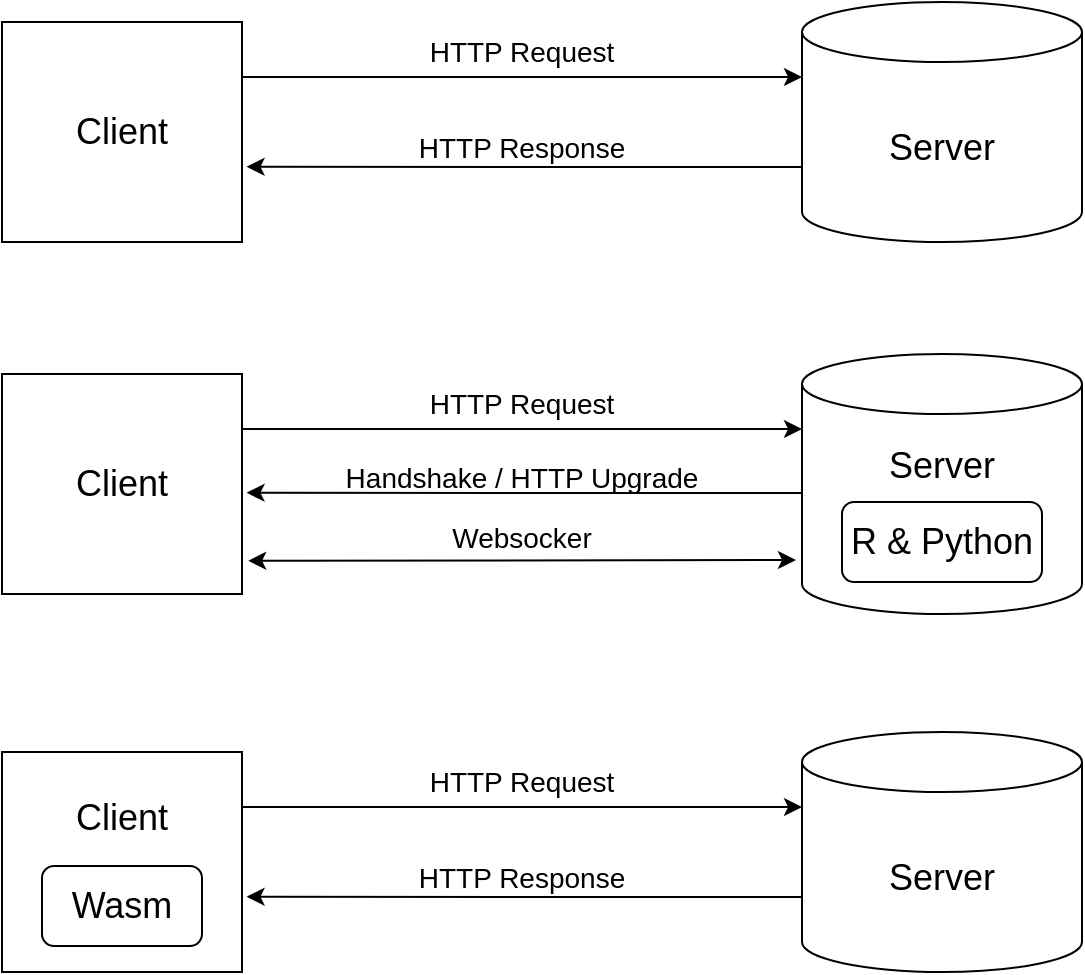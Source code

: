 <mxfile version="24.7.5">
  <diagram name="Page-1" id="pElQcQjkRAHEgcCCsfVA">
    <mxGraphModel dx="1080" dy="782" grid="1" gridSize="10" guides="1" tooltips="1" connect="1" arrows="1" fold="1" page="1" pageScale="1" pageWidth="827" pageHeight="583" math="0" shadow="0">
      <root>
        <mxCell id="0" />
        <mxCell id="1" parent="0" />
        <mxCell id="_7z8FOq97Lfbf4xDqrjI-1" value="&lt;font style=&quot;font-size: 18px;&quot;&gt;Server&lt;/font&gt;" style="shape=cylinder3;whiteSpace=wrap;html=1;boundedLbl=1;backgroundOutline=1;size=15;" vertex="1" parent="1">
          <mxGeometry x="555" y="37" width="140" height="120" as="geometry" />
        </mxCell>
        <mxCell id="_7z8FOq97Lfbf4xDqrjI-2" value="&lt;font style=&quot;font-size: 18px;&quot;&gt;Client&lt;/font&gt;" style="rounded=0;whiteSpace=wrap;html=1;" vertex="1" parent="1">
          <mxGeometry x="155" y="47" width="120" height="110" as="geometry" />
        </mxCell>
        <mxCell id="_7z8FOq97Lfbf4xDqrjI-4" value="" style="endArrow=classic;html=1;rounded=0;exitX=1;exitY=0.25;exitDx=0;exitDy=0;entryX=0;entryY=0;entryDx=0;entryDy=37.5;entryPerimeter=0;" edge="1" parent="1" source="_7z8FOq97Lfbf4xDqrjI-2" target="_7z8FOq97Lfbf4xDqrjI-1">
          <mxGeometry width="50" height="50" relative="1" as="geometry">
            <mxPoint x="485" y="327" as="sourcePoint" />
            <mxPoint x="535" y="277" as="targetPoint" />
          </mxGeometry>
        </mxCell>
        <mxCell id="_7z8FOq97Lfbf4xDqrjI-5" value="" style="endArrow=classic;html=1;rounded=0;exitX=0;exitY=0;exitDx=0;exitDy=82.5;exitPerimeter=0;entryX=1.019;entryY=0.658;entryDx=0;entryDy=0;entryPerimeter=0;" edge="1" parent="1" source="_7z8FOq97Lfbf4xDqrjI-1" target="_7z8FOq97Lfbf4xDqrjI-2">
          <mxGeometry width="50" height="50" relative="1" as="geometry">
            <mxPoint x="485" y="327" as="sourcePoint" />
            <mxPoint x="535" y="277" as="targetPoint" />
          </mxGeometry>
        </mxCell>
        <mxCell id="_7z8FOq97Lfbf4xDqrjI-6" value="&lt;font style=&quot;font-size: 14px;&quot;&gt;HTTP Request&lt;/font&gt;" style="text;html=1;align=center;verticalAlign=middle;whiteSpace=wrap;rounded=0;" vertex="1" parent="1">
          <mxGeometry x="365" y="47" width="100" height="30" as="geometry" />
        </mxCell>
        <mxCell id="_7z8FOq97Lfbf4xDqrjI-7" value="&lt;font style=&quot;font-size: 14px;&quot;&gt;HTTP Response&lt;/font&gt;" style="text;html=1;align=center;verticalAlign=middle;whiteSpace=wrap;rounded=0;" vertex="1" parent="1">
          <mxGeometry x="360" y="95" width="110" height="30" as="geometry" />
        </mxCell>
        <mxCell id="_7z8FOq97Lfbf4xDqrjI-8" value="&lt;font style=&quot;font-size: 18px;&quot;&gt;Server&lt;/font&gt;&lt;div&gt;&lt;font style=&quot;font-size: 18px;&quot;&gt;&lt;br&gt;&lt;/font&gt;&lt;/div&gt;&lt;div&gt;&lt;font style=&quot;font-size: 18px;&quot;&gt;&lt;br&gt;&lt;/font&gt;&lt;/div&gt;" style="shape=cylinder3;whiteSpace=wrap;html=1;boundedLbl=1;backgroundOutline=1;size=15;" vertex="1" parent="1">
          <mxGeometry x="555" y="213" width="140" height="130" as="geometry" />
        </mxCell>
        <mxCell id="_7z8FOq97Lfbf4xDqrjI-9" value="&lt;font style=&quot;font-size: 18px;&quot;&gt;Client&lt;/font&gt;" style="rounded=0;whiteSpace=wrap;html=1;" vertex="1" parent="1">
          <mxGeometry x="155" y="223" width="120" height="110" as="geometry" />
        </mxCell>
        <mxCell id="_7z8FOq97Lfbf4xDqrjI-10" value="" style="endArrow=classic;html=1;rounded=0;exitX=1;exitY=0.25;exitDx=0;exitDy=0;entryX=0;entryY=0;entryDx=0;entryDy=37.5;entryPerimeter=0;" edge="1" parent="1" source="_7z8FOq97Lfbf4xDqrjI-9" target="_7z8FOq97Lfbf4xDqrjI-8">
          <mxGeometry width="50" height="50" relative="1" as="geometry">
            <mxPoint x="485" y="503" as="sourcePoint" />
            <mxPoint x="535" y="453" as="targetPoint" />
          </mxGeometry>
        </mxCell>
        <mxCell id="_7z8FOq97Lfbf4xDqrjI-11" value="" style="endArrow=classic;html=1;rounded=0;exitX=0;exitY=0;exitDx=0;exitDy=82.5;exitPerimeter=0;entryX=1.019;entryY=0.658;entryDx=0;entryDy=0;entryPerimeter=0;" edge="1" parent="1">
          <mxGeometry width="50" height="50" relative="1" as="geometry">
            <mxPoint x="555" y="282.5" as="sourcePoint" />
            <mxPoint x="277.28" y="282.38" as="targetPoint" />
          </mxGeometry>
        </mxCell>
        <mxCell id="_7z8FOq97Lfbf4xDqrjI-12" value="&lt;font style=&quot;font-size: 14px;&quot;&gt;HTTP Request&lt;/font&gt;" style="text;html=1;align=center;verticalAlign=middle;whiteSpace=wrap;rounded=0;" vertex="1" parent="1">
          <mxGeometry x="365" y="223" width="100" height="30" as="geometry" />
        </mxCell>
        <mxCell id="_7z8FOq97Lfbf4xDqrjI-13" value="&lt;font style=&quot;font-size: 14px;&quot;&gt;Handshake / HTTP Upgrade&lt;/font&gt;" style="text;html=1;align=center;verticalAlign=middle;whiteSpace=wrap;rounded=0;" vertex="1" parent="1">
          <mxGeometry x="310" y="260" width="210" height="30" as="geometry" />
        </mxCell>
        <mxCell id="_7z8FOq97Lfbf4xDqrjI-14" value="" style="endArrow=classic;startArrow=classic;html=1;rounded=0;exitX=1.009;exitY=0.849;exitDx=0;exitDy=0;exitPerimeter=0;" edge="1" parent="1">
          <mxGeometry width="50" height="50" relative="1" as="geometry">
            <mxPoint x="278.08" y="316.39" as="sourcePoint" />
            <mxPoint x="552" y="316" as="targetPoint" />
          </mxGeometry>
        </mxCell>
        <mxCell id="_7z8FOq97Lfbf4xDqrjI-15" value="&lt;font style=&quot;font-size: 14px;&quot;&gt;Websocker&lt;/font&gt;" style="text;html=1;align=center;verticalAlign=middle;whiteSpace=wrap;rounded=0;" vertex="1" parent="1">
          <mxGeometry x="375" y="290" width="80" height="30" as="geometry" />
        </mxCell>
        <mxCell id="_7z8FOq97Lfbf4xDqrjI-24" value="&lt;font style=&quot;font-size: 18px;&quot;&gt;Server&lt;/font&gt;" style="shape=cylinder3;whiteSpace=wrap;html=1;boundedLbl=1;backgroundOutline=1;size=15;" vertex="1" parent="1">
          <mxGeometry x="555" y="402" width="140" height="120" as="geometry" />
        </mxCell>
        <mxCell id="_7z8FOq97Lfbf4xDqrjI-25" value="&lt;font style=&quot;font-size: 18px;&quot;&gt;Client&lt;/font&gt;&lt;div&gt;&lt;font style=&quot;font-size: 18px;&quot;&gt;&lt;br&gt;&lt;/font&gt;&lt;/div&gt;&lt;div&gt;&lt;font style=&quot;font-size: 18px;&quot;&gt;&lt;br&gt;&lt;/font&gt;&lt;/div&gt;" style="rounded=0;whiteSpace=wrap;html=1;" vertex="1" parent="1">
          <mxGeometry x="155" y="412" width="120" height="110" as="geometry" />
        </mxCell>
        <mxCell id="_7z8FOq97Lfbf4xDqrjI-26" value="" style="endArrow=classic;html=1;rounded=0;exitX=1;exitY=0.25;exitDx=0;exitDy=0;entryX=0;entryY=0;entryDx=0;entryDy=37.5;entryPerimeter=0;" edge="1" parent="1" source="_7z8FOq97Lfbf4xDqrjI-25" target="_7z8FOq97Lfbf4xDqrjI-24">
          <mxGeometry width="50" height="50" relative="1" as="geometry">
            <mxPoint x="485" y="692" as="sourcePoint" />
            <mxPoint x="535" y="642" as="targetPoint" />
          </mxGeometry>
        </mxCell>
        <mxCell id="_7z8FOq97Lfbf4xDqrjI-27" value="" style="endArrow=classic;html=1;rounded=0;exitX=0;exitY=0;exitDx=0;exitDy=82.5;exitPerimeter=0;entryX=1.019;entryY=0.658;entryDx=0;entryDy=0;entryPerimeter=0;" edge="1" parent="1" source="_7z8FOq97Lfbf4xDqrjI-24" target="_7z8FOq97Lfbf4xDqrjI-25">
          <mxGeometry width="50" height="50" relative="1" as="geometry">
            <mxPoint x="485" y="692" as="sourcePoint" />
            <mxPoint x="535" y="642" as="targetPoint" />
          </mxGeometry>
        </mxCell>
        <mxCell id="_7z8FOq97Lfbf4xDqrjI-28" value="&lt;font style=&quot;font-size: 14px;&quot;&gt;HTTP Request&lt;/font&gt;" style="text;html=1;align=center;verticalAlign=middle;whiteSpace=wrap;rounded=0;" vertex="1" parent="1">
          <mxGeometry x="365" y="412" width="100" height="30" as="geometry" />
        </mxCell>
        <mxCell id="_7z8FOq97Lfbf4xDqrjI-29" value="&lt;font style=&quot;font-size: 14px;&quot;&gt;HTTP Response&lt;/font&gt;" style="text;html=1;align=center;verticalAlign=middle;whiteSpace=wrap;rounded=0;" vertex="1" parent="1">
          <mxGeometry x="360" y="460" width="110" height="30" as="geometry" />
        </mxCell>
        <mxCell id="_7z8FOq97Lfbf4xDqrjI-30" value="&lt;font style=&quot;font-size: 18px;&quot;&gt;Wasm&lt;/font&gt;" style="rounded=1;whiteSpace=wrap;html=1;" vertex="1" parent="1">
          <mxGeometry x="175" y="469" width="80" height="40" as="geometry" />
        </mxCell>
        <mxCell id="_7z8FOq97Lfbf4xDqrjI-31" value="&lt;font style=&quot;font-size: 18px;&quot;&gt;R &amp;amp; Python&lt;/font&gt;" style="rounded=1;whiteSpace=wrap;html=1;" vertex="1" parent="1">
          <mxGeometry x="575" y="287" width="100" height="40" as="geometry" />
        </mxCell>
      </root>
    </mxGraphModel>
  </diagram>
</mxfile>
